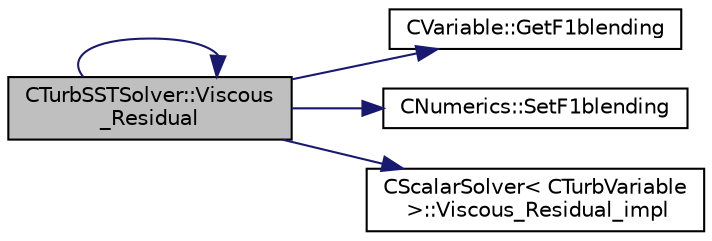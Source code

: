 digraph "CTurbSSTSolver::Viscous_Residual"
{
 // LATEX_PDF_SIZE
  edge [fontname="Helvetica",fontsize="10",labelfontname="Helvetica",labelfontsize="10"];
  node [fontname="Helvetica",fontsize="10",shape=record];
  rankdir="LR";
  Node1 [label="CTurbSSTSolver::Viscous\l_Residual",height=0.2,width=0.4,color="black", fillcolor="grey75", style="filled", fontcolor="black",tooltip="Compute the viscous flux for the turbulent equation at a particular edge."];
  Node1 -> Node2 [color="midnightblue",fontsize="10",style="solid",fontname="Helvetica"];
  Node2 [label="CVariable::GetF1blending",height=0.2,width=0.4,color="black", fillcolor="white", style="filled",URL="$classCVariable.html#a8917b262cfd00020b568078370fe914a",tooltip="Get the first blending function of the SST model."];
  Node1 -> Node3 [color="midnightblue",fontsize="10",style="solid",fontname="Helvetica"];
  Node3 [label="CNumerics::SetF1blending",height=0.2,width=0.4,color="black", fillcolor="white", style="filled",URL="$classCNumerics.html#a24166c99ca7f8f2d66e957a15519e7a1",tooltip="Set the value of the first blending function."];
  Node1 -> Node1 [color="midnightblue",fontsize="10",style="solid",fontname="Helvetica"];
  Node1 -> Node4 [color="midnightblue",fontsize="10",style="solid",fontname="Helvetica"];
  Node4 [label="CScalarSolver\< CTurbVariable\l \>::Viscous_Residual_impl",height=0.2,width=0.4,color="black", fillcolor="white", style="filled",URL="$classCScalarSolver.html#a475526431776d89e1749cb7792e7e89c",tooltip="Compute the viscous flux for the scalar equation at a particular edge."];
}
